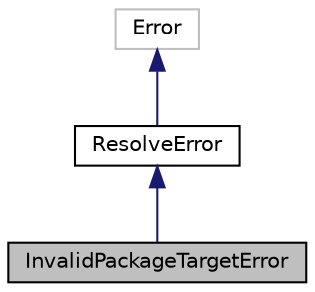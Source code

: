 digraph "InvalidPackageTargetError"
{
 // LATEX_PDF_SIZE
  edge [fontname="Helvetica",fontsize="10",labelfontname="Helvetica",labelfontsize="10"];
  node [fontname="Helvetica",fontsize="10",shape=record];
  Node1 [label="InvalidPackageTargetError",height=0.2,width=0.4,color="black", fillcolor="grey75", style="filled", fontcolor="black",tooltip=" "];
  Node2 -> Node1 [dir="back",color="midnightblue",fontsize="10",style="solid"];
  Node2 [label="ResolveError",height=0.2,width=0.4,color="black", fillcolor="white", style="filled",URL="$classResolveError.html",tooltip=" "];
  Node3 -> Node2 [dir="back",color="midnightblue",fontsize="10",style="solid"];
  Node3 [label="Error",height=0.2,width=0.4,color="grey75", fillcolor="white", style="filled",tooltip=" "];
}

